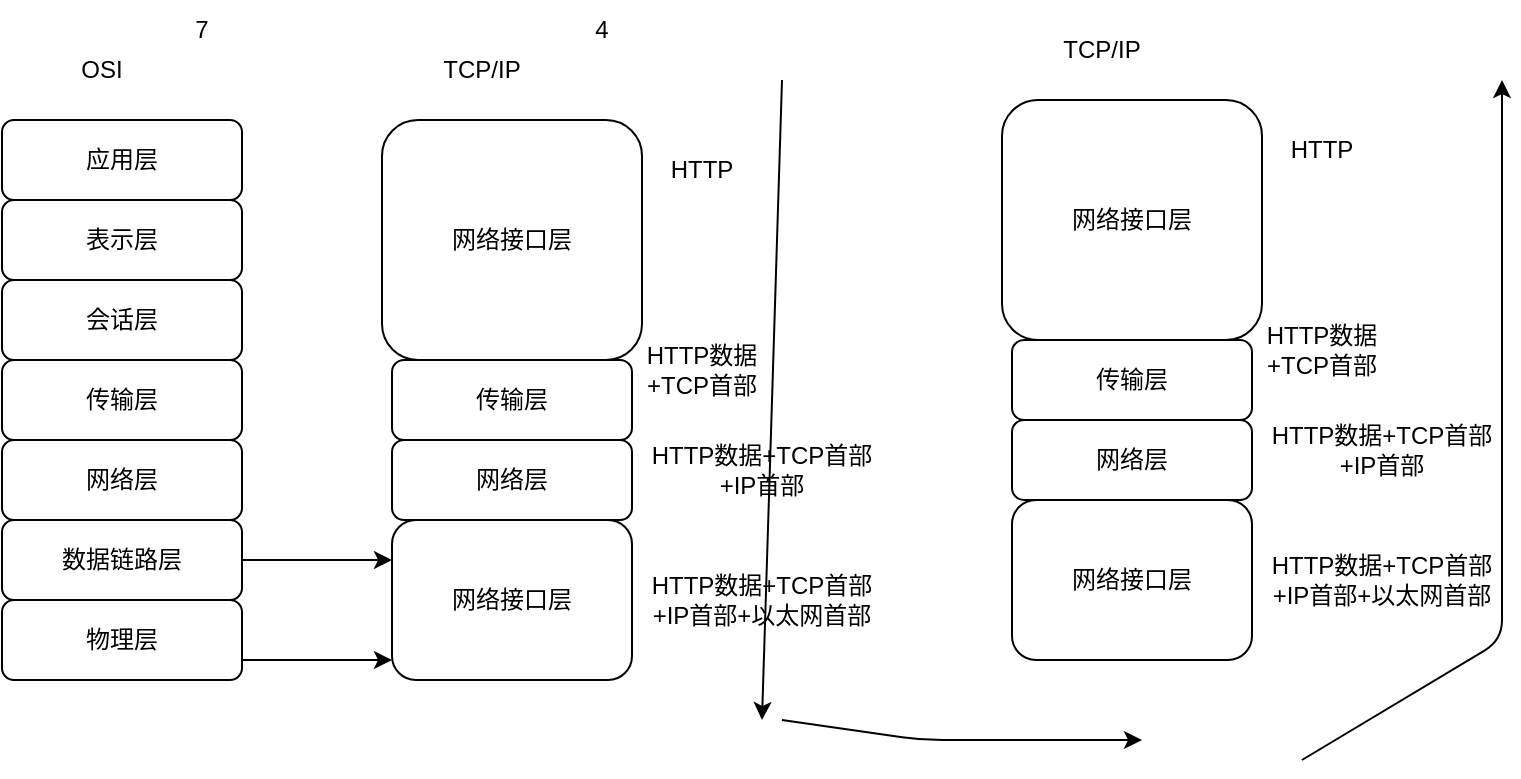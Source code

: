 <mxfile>
    <diagram id="tJo8iHyoETUMlcziOTl2" name="Page-1">
        <mxGraphModel dx="907" dy="409" grid="1" gridSize="10" guides="1" tooltips="1" connect="1" arrows="1" fold="1" page="1" pageScale="1" pageWidth="850" pageHeight="1100" math="0" shadow="0">
            <root>
                <mxCell id="0"/>
                <mxCell id="1" parent="0"/>
                <mxCell id="3" value="应用层" style="rounded=1;whiteSpace=wrap;html=1;" vertex="1" parent="1">
                    <mxGeometry x="110" y="60" width="120" height="40" as="geometry"/>
                </mxCell>
                <mxCell id="4" value="OSI" style="text;html=1;align=center;verticalAlign=middle;whiteSpace=wrap;rounded=0;" vertex="1" parent="1">
                    <mxGeometry x="130" y="20" width="60" height="30" as="geometry"/>
                </mxCell>
                <mxCell id="5" value="表示层" style="rounded=1;whiteSpace=wrap;html=1;" vertex="1" parent="1">
                    <mxGeometry x="110" y="100" width="120" height="40" as="geometry"/>
                </mxCell>
                <mxCell id="6" value="会话层" style="rounded=1;whiteSpace=wrap;html=1;" vertex="1" parent="1">
                    <mxGeometry x="110" y="140" width="120" height="40" as="geometry"/>
                </mxCell>
                <mxCell id="7" value="传输层" style="rounded=1;whiteSpace=wrap;html=1;" vertex="1" parent="1">
                    <mxGeometry x="110" y="180" width="120" height="40" as="geometry"/>
                </mxCell>
                <mxCell id="8" value="网络层" style="rounded=1;whiteSpace=wrap;html=1;" vertex="1" parent="1">
                    <mxGeometry x="110" y="220" width="120" height="40" as="geometry"/>
                </mxCell>
                <mxCell id="9" value="数据链路层" style="rounded=1;whiteSpace=wrap;html=1;" vertex="1" parent="1">
                    <mxGeometry x="110" y="260" width="120" height="40" as="geometry"/>
                </mxCell>
                <mxCell id="10" value="物理层" style="rounded=1;whiteSpace=wrap;html=1;" vertex="1" parent="1">
                    <mxGeometry x="110" y="300" width="120" height="40" as="geometry"/>
                </mxCell>
                <mxCell id="14" value="网络接口层" style="rounded=1;whiteSpace=wrap;html=1;" vertex="1" parent="1">
                    <mxGeometry x="305" y="260" width="120" height="80" as="geometry"/>
                </mxCell>
                <mxCell id="15" value="传输层" style="rounded=1;whiteSpace=wrap;html=1;" vertex="1" parent="1">
                    <mxGeometry x="305" y="180" width="120" height="40" as="geometry"/>
                </mxCell>
                <mxCell id="16" value="网络层" style="rounded=1;whiteSpace=wrap;html=1;" vertex="1" parent="1">
                    <mxGeometry x="305" y="220" width="120" height="40" as="geometry"/>
                </mxCell>
                <mxCell id="17" value="网络接口层" style="rounded=1;whiteSpace=wrap;html=1;" vertex="1" parent="1">
                    <mxGeometry x="300" y="60" width="130" height="120" as="geometry"/>
                </mxCell>
                <mxCell id="18" value="TCP/IP" style="text;html=1;align=center;verticalAlign=middle;whiteSpace=wrap;rounded=0;" vertex="1" parent="1">
                    <mxGeometry x="320" y="20" width="60" height="30" as="geometry"/>
                </mxCell>
                <mxCell id="19" value="HTTP" style="text;html=1;align=center;verticalAlign=middle;whiteSpace=wrap;rounded=0;" vertex="1" parent="1">
                    <mxGeometry x="430" y="70" width="60" height="30" as="geometry"/>
                </mxCell>
                <mxCell id="36" style="edgeStyle=none;html=1;" edge="1" parent="1">
                    <mxGeometry relative="1" as="geometry">
                        <mxPoint x="490" y="360" as="targetPoint"/>
                        <mxPoint x="500" y="40" as="sourcePoint"/>
                    </mxGeometry>
                </mxCell>
                <mxCell id="20" value="HTTP数据+TCP首部" style="text;html=1;align=center;verticalAlign=middle;whiteSpace=wrap;rounded=0;" vertex="1" parent="1">
                    <mxGeometry x="430" y="170" width="60" height="30" as="geometry"/>
                </mxCell>
                <mxCell id="21" value="HTTP数据+TCP首部+IP首部" style="text;html=1;align=center;verticalAlign=middle;whiteSpace=wrap;rounded=0;" vertex="1" parent="1">
                    <mxGeometry x="430" y="220" width="120" height="30" as="geometry"/>
                </mxCell>
                <mxCell id="23" value="HTTP数据+TCP首部+IP首部+以太网首部" style="text;html=1;align=center;verticalAlign=middle;whiteSpace=wrap;rounded=0;" vertex="1" parent="1">
                    <mxGeometry x="430" y="285" width="120" height="30" as="geometry"/>
                </mxCell>
                <mxCell id="24" value="网络接口层" style="rounded=1;whiteSpace=wrap;html=1;" vertex="1" parent="1">
                    <mxGeometry x="615" y="250" width="120" height="80" as="geometry"/>
                </mxCell>
                <mxCell id="25" value="传输层" style="rounded=1;whiteSpace=wrap;html=1;" vertex="1" parent="1">
                    <mxGeometry x="615" y="170" width="120" height="40" as="geometry"/>
                </mxCell>
                <mxCell id="26" value="网络层" style="rounded=1;whiteSpace=wrap;html=1;" vertex="1" parent="1">
                    <mxGeometry x="615" y="210" width="120" height="40" as="geometry"/>
                </mxCell>
                <mxCell id="27" value="网络接口层" style="rounded=1;whiteSpace=wrap;html=1;" vertex="1" parent="1">
                    <mxGeometry x="610" y="50" width="130" height="120" as="geometry"/>
                </mxCell>
                <mxCell id="28" value="TCP/IP" style="text;html=1;align=center;verticalAlign=middle;whiteSpace=wrap;rounded=0;" vertex="1" parent="1">
                    <mxGeometry x="630" y="10" width="60" height="30" as="geometry"/>
                </mxCell>
                <mxCell id="29" value="HTTP" style="text;html=1;align=center;verticalAlign=middle;whiteSpace=wrap;rounded=0;" vertex="1" parent="1">
                    <mxGeometry x="740" y="60" width="60" height="30" as="geometry"/>
                </mxCell>
                <mxCell id="30" value="HTTP数据+TCP首部" style="text;html=1;align=center;verticalAlign=middle;whiteSpace=wrap;rounded=0;" vertex="1" parent="1">
                    <mxGeometry x="740" y="160" width="60" height="30" as="geometry"/>
                </mxCell>
                <mxCell id="31" value="HTTP数据+TCP首部+IP首部" style="text;html=1;align=center;verticalAlign=middle;whiteSpace=wrap;rounded=0;" vertex="1" parent="1">
                    <mxGeometry x="740" y="210" width="120" height="30" as="geometry"/>
                </mxCell>
                <mxCell id="32" value="HTTP数据+TCP首部+IP首部+以太网首部" style="text;html=1;align=center;verticalAlign=middle;whiteSpace=wrap;rounded=0;" vertex="1" parent="1">
                    <mxGeometry x="740" y="275" width="120" height="30" as="geometry"/>
                </mxCell>
                <mxCell id="39" value="" style="endArrow=classic;html=1;" edge="1" parent="1">
                    <mxGeometry width="50" height="50" relative="1" as="geometry">
                        <mxPoint x="500" y="360" as="sourcePoint"/>
                        <mxPoint x="680" y="370" as="targetPoint"/>
                        <Array as="points">
                            <mxPoint x="570" y="370"/>
                        </Array>
                    </mxGeometry>
                </mxCell>
                <mxCell id="41" value="" style="endArrow=classic;html=1;" edge="1" parent="1">
                    <mxGeometry width="50" height="50" relative="1" as="geometry">
                        <mxPoint x="760" y="380" as="sourcePoint"/>
                        <mxPoint x="860" y="40" as="targetPoint"/>
                        <Array as="points">
                            <mxPoint x="860" y="320"/>
                        </Array>
                    </mxGeometry>
                </mxCell>
                <mxCell id="42" value="7" style="text;html=1;align=center;verticalAlign=middle;whiteSpace=wrap;rounded=0;" vertex="1" parent="1">
                    <mxGeometry x="180" width="60" height="30" as="geometry"/>
                </mxCell>
                <mxCell id="43" value="4" style="text;html=1;align=center;verticalAlign=middle;whiteSpace=wrap;rounded=0;" vertex="1" parent="1">
                    <mxGeometry x="380" width="60" height="30" as="geometry"/>
                </mxCell>
                <mxCell id="45" value="" style="endArrow=classic;html=1;exitX=1;exitY=0.5;exitDx=0;exitDy=0;entryX=0;entryY=0.25;entryDx=0;entryDy=0;" edge="1" parent="1" source="9" target="14">
                    <mxGeometry width="50" height="50" relative="1" as="geometry">
                        <mxPoint x="230" y="325" as="sourcePoint"/>
                        <mxPoint x="280" y="275" as="targetPoint"/>
                    </mxGeometry>
                </mxCell>
                <mxCell id="46" value="" style="endArrow=classic;html=1;exitX=1;exitY=0.5;exitDx=0;exitDy=0;entryX=0;entryY=0.25;entryDx=0;entryDy=0;" edge="1" parent="1">
                    <mxGeometry width="50" height="50" relative="1" as="geometry">
                        <mxPoint x="230" y="330" as="sourcePoint"/>
                        <mxPoint x="305" y="330" as="targetPoint"/>
                    </mxGeometry>
                </mxCell>
            </root>
        </mxGraphModel>
    </diagram>
</mxfile>